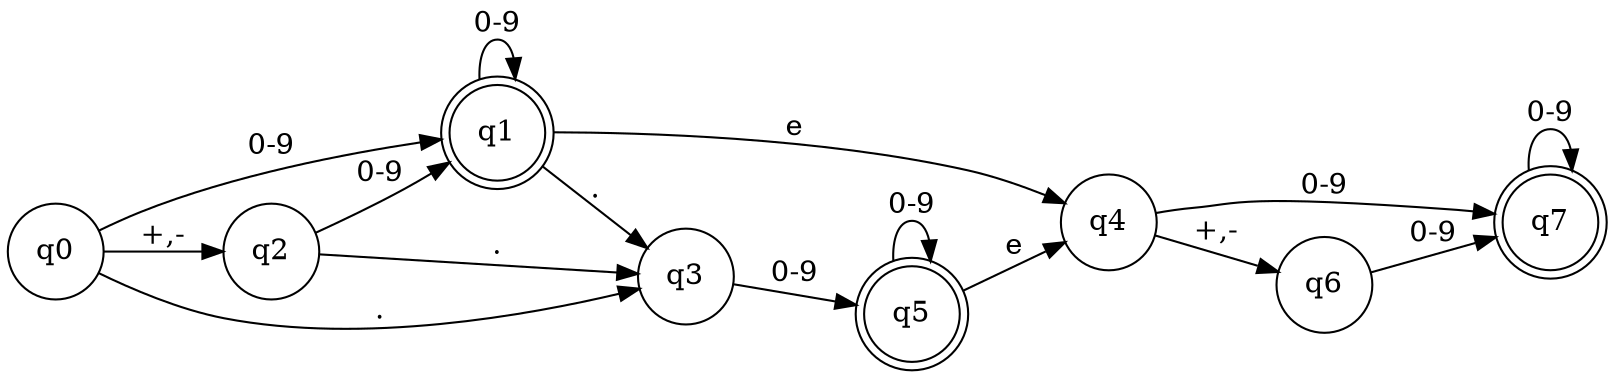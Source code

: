 digraph Comma3_Dot {
rankdir=LR;
node [shape = doublecircle];
 q1;  q5;  q7; 
 node [shape = circle];
q4 -> q6 [ label = "+,-" ] 
q0 -> q2 [ label = "+,-" ] 
q2 -> q3 [ label = "." ] 
q0 -> q3 [ label = "." ] 
q1 -> q3 [ label = "." ] 
q0 -> q1 [ label = "0-9" ] 
q1 -> q1 [ label = "0-9" ] 
q2 -> q1 [ label = "0-9" ] 
q3 -> q5 [ label = "0-9" ] 
q4 -> q7 [ label = "0-9" ] 
q5 -> q5 [ label = "0-9" ] 
q6 -> q7 [ label = "0-9" ] 
q7 -> q7 [ label = "0-9" ] 
q5 -> q4 [ label = "e" ] 
q1 -> q4 [ label = "e" ] 

}